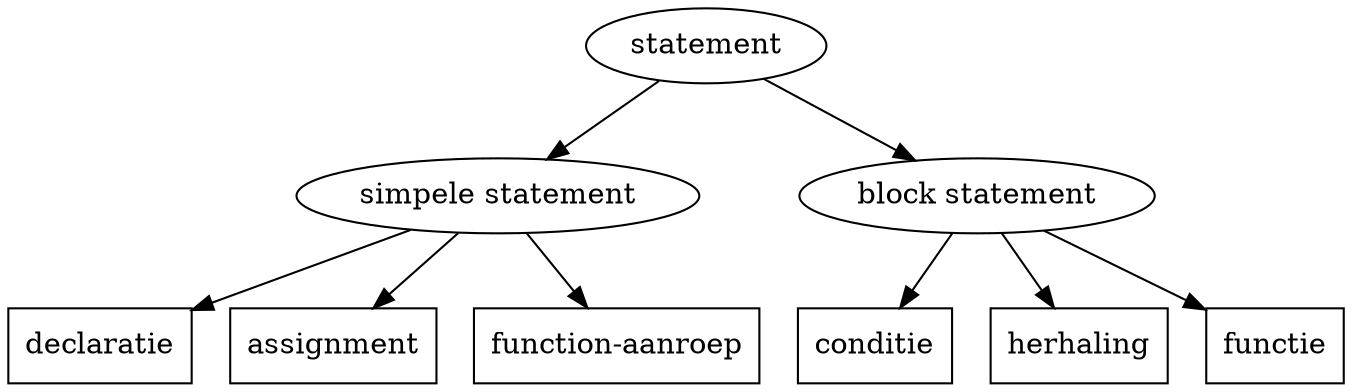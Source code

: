 digraph graphname {
	statement[label="statement"];
	simple_statement[label="simpele statement"];
	block_statement[label="block statement"];
	statement -> simple_statement;
	statement -> block_statement;
	
	declaration[label="declaratie",shape=box]
	assignment[label="assignment",shape=box]
	function_call[label="function-aanroep",shape=box]
	
	simple_statement -> function_call
	simple_statement -> assignment
	simple_statement -> declaration

	conditional_statement[label="conditie",shape=box]
	repeat_statement[label="herhaling",shape=box]
	function_statement[label="functie",shape=box]

	block_statement -> conditional_statement;
	block_statement -> repeat_statement;
	block_statement -> function_statement;

}

